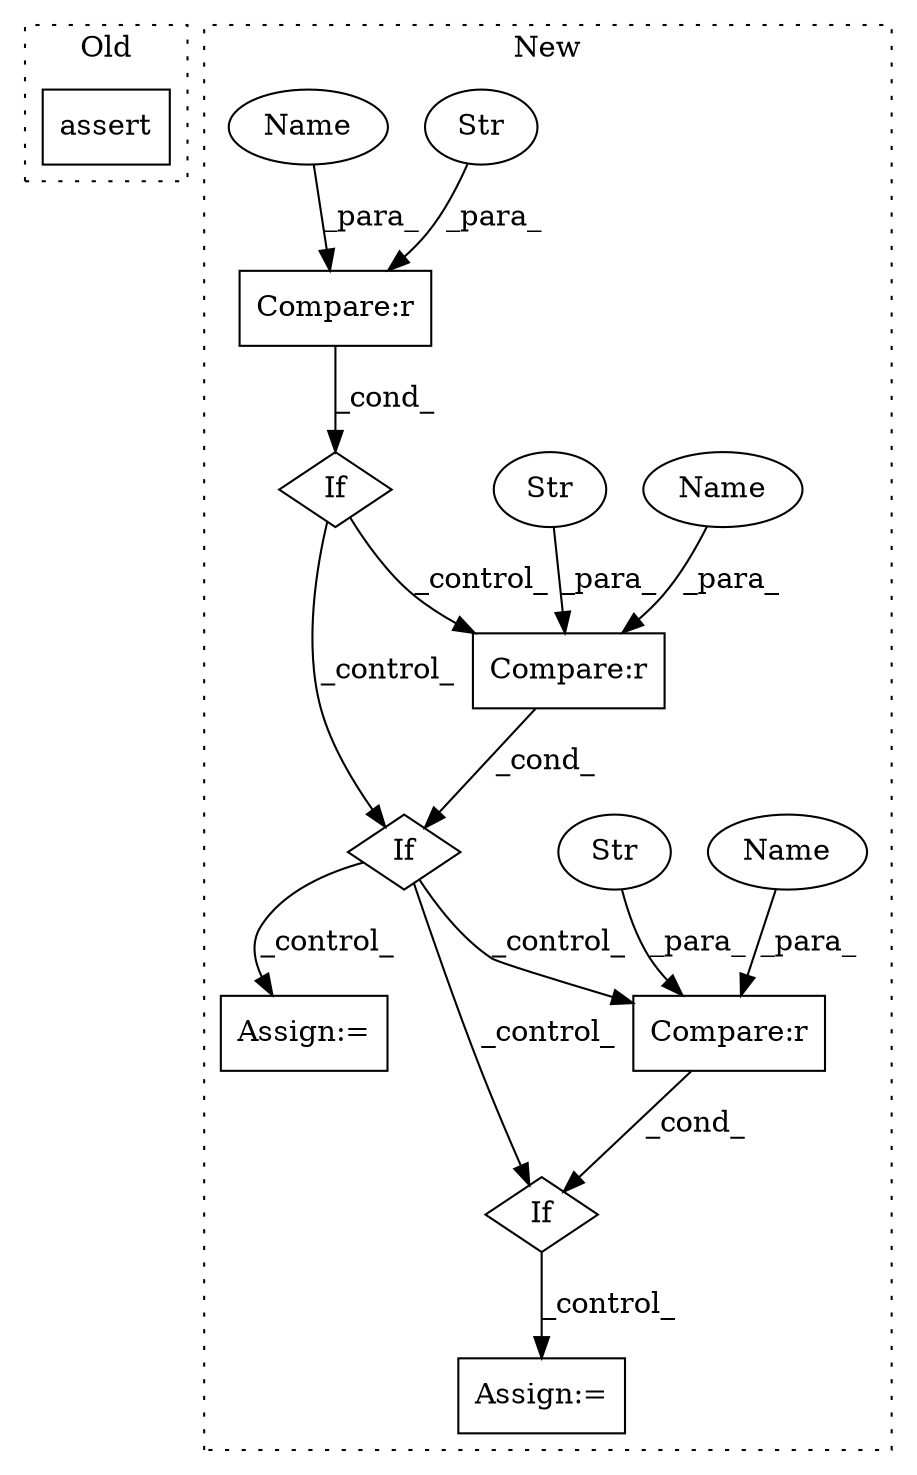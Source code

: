 digraph G {
subgraph cluster0 {
1 [label="assert" a="65" s="2848" l="7" shape="box"];
label = "Old";
style="dotted";
}
subgraph cluster1 {
2 [label="If" a="96" s="2913,2950" l="0,14" shape="diamond"];
3 [label="Compare:r" a="40" s="2932" l="18" shape="box"];
4 [label="Assign:=" a="68" s="2980" l="3" shape="box"];
5 [label="Assign:=" a="68" s="3103" l="3" shape="box"];
6 [label="Str" a="66" s="2946" l="4" shape="ellipse"];
7 [label="If" a="96" s="3035,3073" l="0,14" shape="diamond"];
8 [label="Compare:r" a="40" s="3054" l="19" shape="box"];
9 [label="Str" a="66" s="3068" l="5" shape="ellipse"];
10 [label="If" a="96" s="2813,2852" l="3,14" shape="diamond"];
11 [label="Compare:r" a="40" s="2835" l="17" shape="box"];
12 [label="Str" a="66" s="2849" l="3" shape="ellipse"];
13 [label="Name" a="87" s="3054" l="10" shape="ellipse"];
14 [label="Name" a="87" s="2835" l="10" shape="ellipse"];
15 [label="Name" a="87" s="2932" l="10" shape="ellipse"];
label = "New";
style="dotted";
}
2 -> 7 [label="_control_"];
2 -> 4 [label="_control_"];
2 -> 8 [label="_control_"];
3 -> 2 [label="_cond_"];
6 -> 3 [label="_para_"];
7 -> 5 [label="_control_"];
8 -> 7 [label="_cond_"];
9 -> 8 [label="_para_"];
10 -> 2 [label="_control_"];
10 -> 3 [label="_control_"];
11 -> 10 [label="_cond_"];
12 -> 11 [label="_para_"];
13 -> 8 [label="_para_"];
14 -> 11 [label="_para_"];
15 -> 3 [label="_para_"];
}